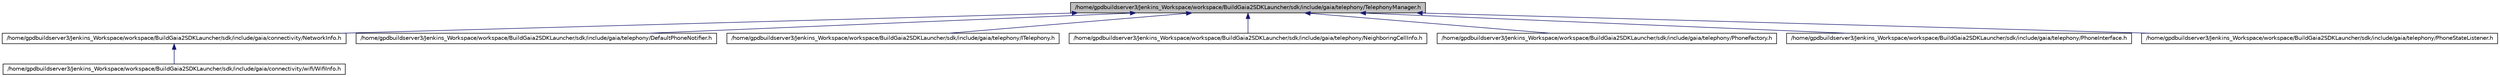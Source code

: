 digraph G
{
  edge [fontname="Helvetica",fontsize="10",labelfontname="Helvetica",labelfontsize="10"];
  node [fontname="Helvetica",fontsize="10",shape=record];
  Node1 [label="/home/gpdbuildserver3/Jenkins_Workspace/workspace/BuildGaia2SDKLauncher/sdk/include/gaia/telephony/TelephonyManager.h",height=0.2,width=0.4,color="black", fillcolor="grey75", style="filled" fontcolor="black"];
  Node1 -> Node2 [dir=back,color="midnightblue",fontsize="10",style="solid",fontname="Helvetica"];
  Node2 [label="/home/gpdbuildserver3/Jenkins_Workspace/workspace/BuildGaia2SDKLauncher/sdk/include/gaia/connectivity/NetworkInfo.h",height=0.2,width=0.4,color="black", fillcolor="white", style="filled",URL="$de/d28/_network_info_8h.html"];
  Node2 -> Node3 [dir=back,color="midnightblue",fontsize="10",style="solid",fontname="Helvetica"];
  Node3 [label="/home/gpdbuildserver3/Jenkins_Workspace/workspace/BuildGaia2SDKLauncher/sdk/include/gaia/connectivity/wifi/WifiInfo.h",height=0.2,width=0.4,color="black", fillcolor="white", style="filled",URL="$d0/d2d/_wifi_info_8h.html"];
  Node1 -> Node4 [dir=back,color="midnightblue",fontsize="10",style="solid",fontname="Helvetica"];
  Node4 [label="/home/gpdbuildserver3/Jenkins_Workspace/workspace/BuildGaia2SDKLauncher/sdk/include/gaia/telephony/DefaultPhoneNotifier.h",height=0.2,width=0.4,color="black", fillcolor="white", style="filled",URL="$dd/d5a/_default_phone_notifier_8h.html"];
  Node1 -> Node5 [dir=back,color="midnightblue",fontsize="10",style="solid",fontname="Helvetica"];
  Node5 [label="/home/gpdbuildserver3/Jenkins_Workspace/workspace/BuildGaia2SDKLauncher/sdk/include/gaia/telephony/ITelephony.h",height=0.2,width=0.4,color="black", fillcolor="white", style="filled",URL="$d8/dee/_i_telephony_8h.html"];
  Node1 -> Node6 [dir=back,color="midnightblue",fontsize="10",style="solid",fontname="Helvetica"];
  Node6 [label="/home/gpdbuildserver3/Jenkins_Workspace/workspace/BuildGaia2SDKLauncher/sdk/include/gaia/telephony/NeighboringCellInfo.h",height=0.2,width=0.4,color="black", fillcolor="white", style="filled",URL="$de/da9/_neighboring_cell_info_8h.html"];
  Node1 -> Node7 [dir=back,color="midnightblue",fontsize="10",style="solid",fontname="Helvetica"];
  Node7 [label="/home/gpdbuildserver3/Jenkins_Workspace/workspace/BuildGaia2SDKLauncher/sdk/include/gaia/telephony/PhoneFactory.h",height=0.2,width=0.4,color="black", fillcolor="white", style="filled",URL="$db/d82/_phone_factory_8h.html"];
  Node1 -> Node8 [dir=back,color="midnightblue",fontsize="10",style="solid",fontname="Helvetica"];
  Node8 [label="/home/gpdbuildserver3/Jenkins_Workspace/workspace/BuildGaia2SDKLauncher/sdk/include/gaia/telephony/PhoneInterface.h",height=0.2,width=0.4,color="black", fillcolor="white", style="filled",URL="$df/d9c/_phone_interface_8h.html"];
  Node1 -> Node9 [dir=back,color="midnightblue",fontsize="10",style="solid",fontname="Helvetica"];
  Node9 [label="/home/gpdbuildserver3/Jenkins_Workspace/workspace/BuildGaia2SDKLauncher/sdk/include/gaia/telephony/PhoneStateListener.h",height=0.2,width=0.4,color="black", fillcolor="white", style="filled",URL="$d6/df2/_phone_state_listener_8h.html"];
}

